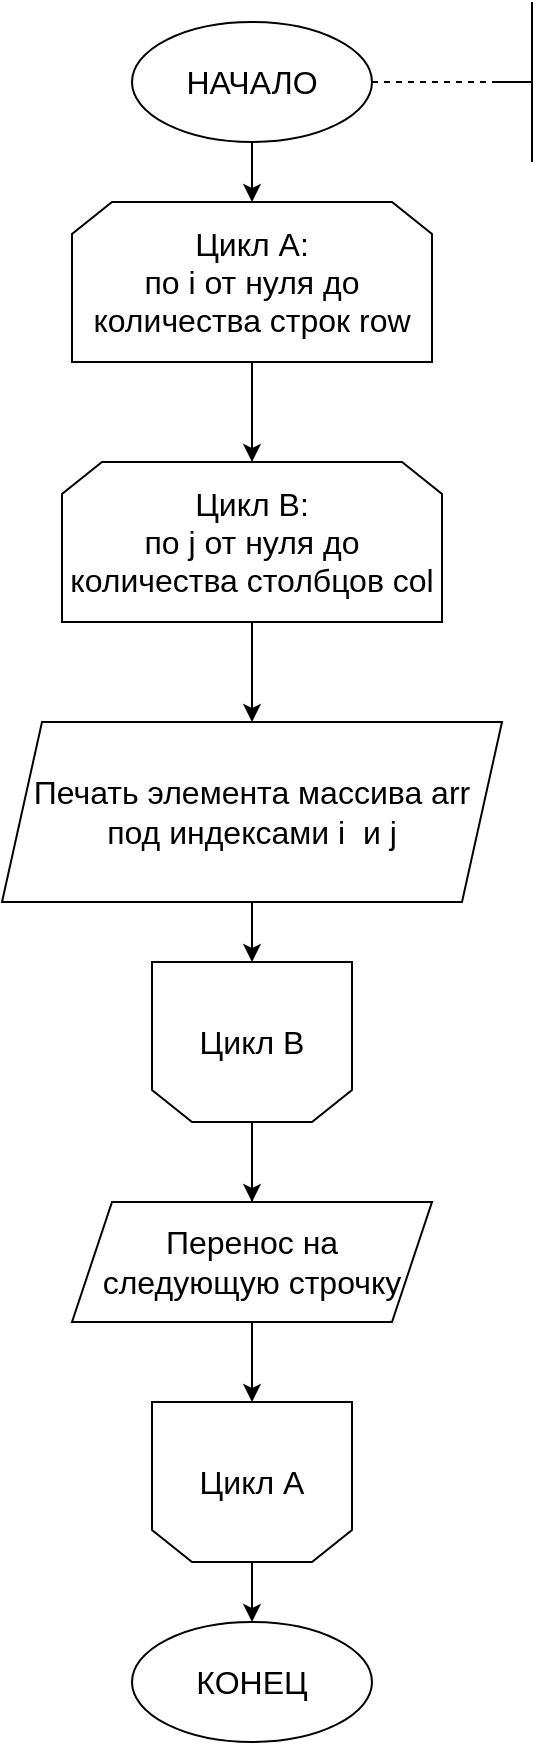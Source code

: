<mxfile version="16.5.1" type="device"><diagram id="eAsUU-Ccu7Wq_H1qiQWM" name="Страница 1"><mxGraphModel dx="441" dy="343" grid="1" gridSize="10" guides="1" tooltips="1" connect="1" arrows="1" fold="1" page="1" pageScale="1" pageWidth="1200" pageHeight="1920" math="0" shadow="0"><root><mxCell id="0"/><mxCell id="1" parent="0"/><mxCell id="pO9JCQjHVGOq0sKvvc0Z-3" style="edgeStyle=orthogonalEdgeStyle;rounded=0;orthogonalLoop=1;jettySize=auto;html=1;entryX=0.5;entryY=0;entryDx=0;entryDy=0;fontSize=16;" edge="1" parent="1" source="pO9JCQjHVGOq0sKvvc0Z-1" target="pO9JCQjHVGOq0sKvvc0Z-2"><mxGeometry relative="1" as="geometry"/></mxCell><mxCell id="pO9JCQjHVGOq0sKvvc0Z-1" value="НАЧАЛО" style="ellipse;whiteSpace=wrap;html=1;fontSize=16;" vertex="1" parent="1"><mxGeometry x="480" y="50" width="120" height="60" as="geometry"/></mxCell><mxCell id="pO9JCQjHVGOq0sKvvc0Z-5" value="" style="edgeStyle=orthogonalEdgeStyle;rounded=0;orthogonalLoop=1;jettySize=auto;html=1;fontSize=16;" edge="1" parent="1" source="pO9JCQjHVGOq0sKvvc0Z-2" target="pO9JCQjHVGOq0sKvvc0Z-4"><mxGeometry relative="1" as="geometry"/></mxCell><mxCell id="pO9JCQjHVGOq0sKvvc0Z-2" value="Цикл А:&lt;br&gt;по i от нуля до количества строк row" style="shape=loopLimit;whiteSpace=wrap;html=1;fontSize=16;" vertex="1" parent="1"><mxGeometry x="450" y="140" width="180" height="80" as="geometry"/></mxCell><mxCell id="pO9JCQjHVGOq0sKvvc0Z-7" style="edgeStyle=orthogonalEdgeStyle;rounded=0;orthogonalLoop=1;jettySize=auto;html=1;entryX=0.5;entryY=0;entryDx=0;entryDy=0;fontSize=16;" edge="1" parent="1" source="pO9JCQjHVGOq0sKvvc0Z-4" target="pO9JCQjHVGOq0sKvvc0Z-6"><mxGeometry relative="1" as="geometry"/></mxCell><mxCell id="pO9JCQjHVGOq0sKvvc0Z-4" value="Цикл B:&lt;br&gt;по j от нуля до количества столбцов col" style="shape=loopLimit;whiteSpace=wrap;html=1;fontSize=16;" vertex="1" parent="1"><mxGeometry x="445" y="270" width="190" height="80" as="geometry"/></mxCell><mxCell id="pO9JCQjHVGOq0sKvvc0Z-9" style="edgeStyle=orthogonalEdgeStyle;rounded=0;orthogonalLoop=1;jettySize=auto;html=1;entryX=0.5;entryY=1;entryDx=0;entryDy=0;fontSize=16;" edge="1" parent="1" source="pO9JCQjHVGOq0sKvvc0Z-6" target="pO9JCQjHVGOq0sKvvc0Z-8"><mxGeometry relative="1" as="geometry"/></mxCell><mxCell id="pO9JCQjHVGOq0sKvvc0Z-6" value="Печать элемента массива arr под индексами i&amp;nbsp; и j" style="shape=parallelogram;perimeter=parallelogramPerimeter;whiteSpace=wrap;html=1;fixedSize=1;fontSize=16;" vertex="1" parent="1"><mxGeometry x="415" y="400" width="250" height="90" as="geometry"/></mxCell><mxCell id="pO9JCQjHVGOq0sKvvc0Z-11" style="edgeStyle=orthogonalEdgeStyle;rounded=0;orthogonalLoop=1;jettySize=auto;html=1;entryX=0.5;entryY=0;entryDx=0;entryDy=0;fontSize=16;" edge="1" parent="1" source="pO9JCQjHVGOq0sKvvc0Z-8" target="pO9JCQjHVGOq0sKvvc0Z-10"><mxGeometry relative="1" as="geometry"/></mxCell><mxCell id="pO9JCQjHVGOq0sKvvc0Z-13" value="" style="edgeStyle=orthogonalEdgeStyle;rounded=0;orthogonalLoop=1;jettySize=auto;html=1;fontSize=16;" edge="1" parent="1" source="pO9JCQjHVGOq0sKvvc0Z-8" target="pO9JCQjHVGOq0sKvvc0Z-12"><mxGeometry relative="1" as="geometry"/></mxCell><mxCell id="pO9JCQjHVGOq0sKvvc0Z-8" value="Цикл В" style="shape=loopLimit;whiteSpace=wrap;html=1;fontSize=16;direction=west;" vertex="1" parent="1"><mxGeometry x="490" y="520" width="100" height="80" as="geometry"/></mxCell><mxCell id="pO9JCQjHVGOq0sKvvc0Z-10" value="Перенос на следующую строчку" style="shape=parallelogram;perimeter=parallelogramPerimeter;whiteSpace=wrap;html=1;fixedSize=1;fontSize=16;" vertex="1" parent="1"><mxGeometry x="450" y="640" width="180" height="60" as="geometry"/></mxCell><mxCell id="pO9JCQjHVGOq0sKvvc0Z-15" value="" style="edgeStyle=orthogonalEdgeStyle;rounded=0;orthogonalLoop=1;jettySize=auto;html=1;fontSize=16;" edge="1" parent="1" source="pO9JCQjHVGOq0sKvvc0Z-12" target="pO9JCQjHVGOq0sKvvc0Z-14"><mxGeometry relative="1" as="geometry"/></mxCell><mxCell id="pO9JCQjHVGOq0sKvvc0Z-12" value="Цикл А" style="shape=loopLimit;whiteSpace=wrap;html=1;fontSize=16;direction=west;" vertex="1" parent="1"><mxGeometry x="490" y="740" width="100" height="80" as="geometry"/></mxCell><mxCell id="pO9JCQjHVGOq0sKvvc0Z-14" value="КОНЕЦ" style="ellipse;whiteSpace=wrap;html=1;fontSize=16;" vertex="1" parent="1"><mxGeometry x="480" y="850" width="120" height="60" as="geometry"/></mxCell><mxCell id="pO9JCQjHVGOq0sKvvc0Z-16" value="" style="endArrow=none;dashed=1;html=1;rounded=0;fontSize=16;exitX=1;exitY=0.5;exitDx=0;exitDy=0;" edge="1" parent="1" source="pO9JCQjHVGOq0sKvvc0Z-1"><mxGeometry width="50" height="50" relative="1" as="geometry"><mxPoint x="720" y="210" as="sourcePoint"/><mxPoint x="660" y="80" as="targetPoint"/></mxGeometry></mxCell><mxCell id="pO9JCQjHVGOq0sKvvc0Z-17" value="" style="endArrow=none;html=1;rounded=0;fontSize=16;" edge="1" parent="1"><mxGeometry width="50" height="50" relative="1" as="geometry"><mxPoint x="660" y="80" as="sourcePoint"/><mxPoint x="680" y="80" as="targetPoint"/></mxGeometry></mxCell><mxCell id="pO9JCQjHVGOq0sKvvc0Z-18" value="" style="endArrow=none;html=1;rounded=0;fontSize=16;" edge="1" parent="1"><mxGeometry width="50" height="50" relative="1" as="geometry"><mxPoint x="680" y="40" as="sourcePoint"/><mxPoint x="680" y="120" as="targetPoint"/></mxGeometry></mxCell></root></mxGraphModel></diagram></mxfile>